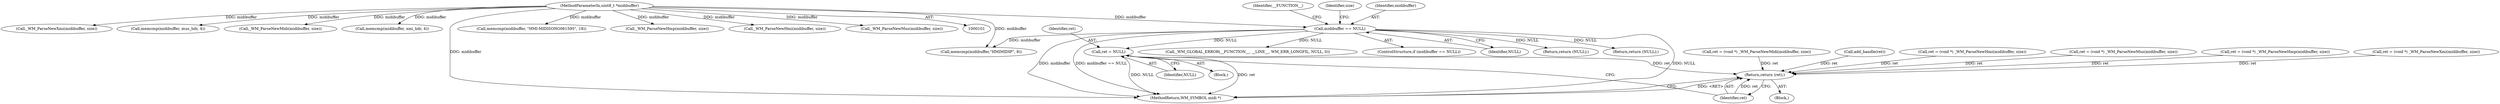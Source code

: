 digraph "0_wildmidi_814f31d8eceda8401eb812fc2e94ed143fdad0ab_0@pointer" {
"1000249" [label="(Call,ret = NULL)"];
"1000128" [label="(Call,midibuffer == NULL)"];
"1000102" [label="(MethodParameterIn,uint8_t *midibuffer)"];
"1000252" [label="(Return,return (ret);)"];
"1000246" [label="(Block,)"];
"1000226" [label="(Call,_WM_ParseNewXmi(midibuffer, size))"];
"1000249" [label="(Call,ret = NULL)"];
"1000142" [label="(Identifier,size)"];
"1000138" [label="(Return,return (NULL);)"];
"1000200" [label="(Call,memcmp(midibuffer, mus_hdr, 4))"];
"1000168" [label="(Call,memcmp(midibuffer,\"HMIMIDIP\", 8))"];
"1000235" [label="(Call,_WM_ParseNewMidi(midibuffer, size))"];
"1000251" [label="(Identifier,NULL)"];
"1000253" [label="(Identifier,ret)"];
"1000129" [label="(Identifier,midibuffer)"];
"1000206" [label="(Call,ret = (void *) _WM_ParseNewMus(midibuffer, size))"];
"1000216" [label="(Call,memcmp(midibuffer, xmi_hdr, 4))"];
"1000254" [label="(MethodReturn,WM_SYMBOL midi *)"];
"1000164" [label="(Return,return (NULL);)"];
"1000174" [label="(Call,ret = (void *) _WM_ParseNewHmp(midibuffer, size))"];
"1000222" [label="(Call,ret = (void *) _WM_ParseNewXmi(midibuffer, size))"];
"1000133" [label="(Identifier,__FUNCTION__)"];
"1000252" [label="(Return,return (ret);)"];
"1000145" [label="(Call,_WM_GLOBAL_ERROR(__FUNCTION__, __LINE__, WM_ERR_LONGFIL, NULL, 0))"];
"1000184" [label="(Call,memcmp(midibuffer, \"HMI-MIDISONG061595\", 18))"];
"1000104" [label="(Block,)"];
"1000128" [label="(Call,midibuffer == NULL)"];
"1000102" [label="(MethodParameterIn,uint8_t *midibuffer)"];
"1000178" [label="(Call,_WM_ParseNewHmp(midibuffer, size))"];
"1000231" [label="(Call,ret = (void *) _WM_ParseNewMidi(midibuffer, size))"];
"1000127" [label="(ControlStructure,if (midibuffer == NULL))"];
"1000130" [label="(Identifier,NULL)"];
"1000250" [label="(Identifier,ret)"];
"1000243" [label="(Call,add_handle(ret))"];
"1000194" [label="(Call,_WM_ParseNewHmi(midibuffer, size))"];
"1000190" [label="(Call,ret = (void *) _WM_ParseNewHmi(midibuffer, size))"];
"1000210" [label="(Call,_WM_ParseNewMus(midibuffer, size))"];
"1000249" -> "1000246"  [label="AST: "];
"1000249" -> "1000251"  [label="CFG: "];
"1000250" -> "1000249"  [label="AST: "];
"1000251" -> "1000249"  [label="AST: "];
"1000253" -> "1000249"  [label="CFG: "];
"1000249" -> "1000254"  [label="DDG: NULL"];
"1000249" -> "1000254"  [label="DDG: ret"];
"1000128" -> "1000249"  [label="DDG: NULL"];
"1000249" -> "1000252"  [label="DDG: ret"];
"1000128" -> "1000127"  [label="AST: "];
"1000128" -> "1000130"  [label="CFG: "];
"1000129" -> "1000128"  [label="AST: "];
"1000130" -> "1000128"  [label="AST: "];
"1000133" -> "1000128"  [label="CFG: "];
"1000142" -> "1000128"  [label="CFG: "];
"1000128" -> "1000254"  [label="DDG: NULL"];
"1000128" -> "1000254"  [label="DDG: midibuffer"];
"1000128" -> "1000254"  [label="DDG: midibuffer == NULL"];
"1000102" -> "1000128"  [label="DDG: midibuffer"];
"1000128" -> "1000138"  [label="DDG: NULL"];
"1000128" -> "1000145"  [label="DDG: NULL"];
"1000128" -> "1000164"  [label="DDG: NULL"];
"1000128" -> "1000168"  [label="DDG: midibuffer"];
"1000102" -> "1000101"  [label="AST: "];
"1000102" -> "1000254"  [label="DDG: midibuffer"];
"1000102" -> "1000168"  [label="DDG: midibuffer"];
"1000102" -> "1000178"  [label="DDG: midibuffer"];
"1000102" -> "1000184"  [label="DDG: midibuffer"];
"1000102" -> "1000194"  [label="DDG: midibuffer"];
"1000102" -> "1000200"  [label="DDG: midibuffer"];
"1000102" -> "1000210"  [label="DDG: midibuffer"];
"1000102" -> "1000216"  [label="DDG: midibuffer"];
"1000102" -> "1000226"  [label="DDG: midibuffer"];
"1000102" -> "1000235"  [label="DDG: midibuffer"];
"1000252" -> "1000104"  [label="AST: "];
"1000252" -> "1000253"  [label="CFG: "];
"1000253" -> "1000252"  [label="AST: "];
"1000254" -> "1000252"  [label="CFG: "];
"1000252" -> "1000254"  [label="DDG: <RET>"];
"1000253" -> "1000252"  [label="DDG: ret"];
"1000222" -> "1000252"  [label="DDG: ret"];
"1000190" -> "1000252"  [label="DDG: ret"];
"1000206" -> "1000252"  [label="DDG: ret"];
"1000231" -> "1000252"  [label="DDG: ret"];
"1000243" -> "1000252"  [label="DDG: ret"];
"1000174" -> "1000252"  [label="DDG: ret"];
}
